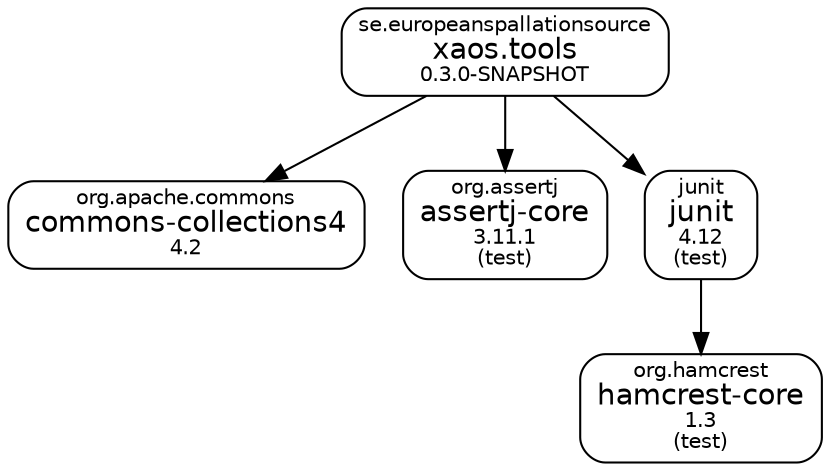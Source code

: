 digraph "xaos.tools" {
  node [shape="box",style="rounded",fontname="Helvetica",fontsize="14"]
  edge [fontsize="10",fontname="Helvetica"]

  // Node Definitions:
  "se.europeanspallationsource:xaos.tools:jar:compile"[label=<<font point-size="10">se.europeanspallationsource</font><br/>xaos.tools<font point-size="10"><br/>0.3.0-SNAPSHOT</font>>]
  "org.apache.commons:commons-collections4:jar:compile"[label=<<font point-size="10">org.apache.commons</font><br/>commons-collections4<font point-size="10"><br/>4.2</font>>]
  "org.assertj:assertj-core:jar:test"[label=<<font point-size="10">org.assertj</font><br/>assertj-core<font point-size="10"><br/>3.11.1</font><font point-size="10"><br/>(test)</font>>]
  "junit:junit:jar:test"[label=<<font point-size="10">junit</font><br/>junit<font point-size="10"><br/>4.12</font><font point-size="10"><br/>(test)</font>>]
  "org.hamcrest:hamcrest-core:jar:test"[label=<<font point-size="10">org.hamcrest</font><br/>hamcrest-core<font point-size="10"><br/>1.3</font><font point-size="10"><br/>(test)</font>>]

  // Edge Definitions:
  "se.europeanspallationsource:xaos.tools:jar:compile" -> "org.apache.commons:commons-collections4:jar:compile"
  "se.europeanspallationsource:xaos.tools:jar:compile" -> "org.assertj:assertj-core:jar:test"
  "junit:junit:jar:test" -> "org.hamcrest:hamcrest-core:jar:test"
  "se.europeanspallationsource:xaos.tools:jar:compile" -> "junit:junit:jar:test"
}